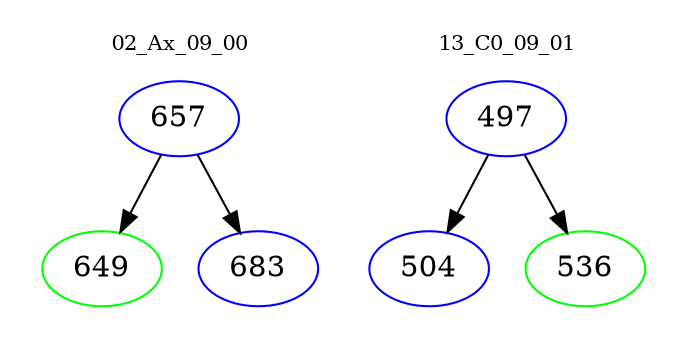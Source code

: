 digraph{
subgraph cluster_0 {
color = white
label = "02_Ax_09_00";
fontsize=10;
T0_657 [label="657", color="blue"]
T0_657 -> T0_649 [color="black"]
T0_649 [label="649", color="green"]
T0_657 -> T0_683 [color="black"]
T0_683 [label="683", color="blue"]
}
subgraph cluster_1 {
color = white
label = "13_C0_09_01";
fontsize=10;
T1_497 [label="497", color="blue"]
T1_497 -> T1_504 [color="black"]
T1_504 [label="504", color="blue"]
T1_497 -> T1_536 [color="black"]
T1_536 [label="536", color="green"]
}
}
